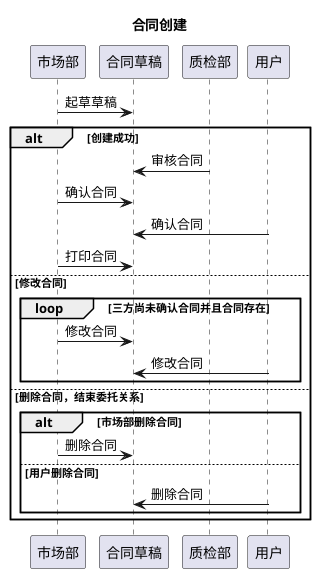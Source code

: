 @startuml 合同创建
title 合同创建

市场部->合同草稿:起草草稿

alt 创建成功

    质检部->合同草稿:审核合同
    市场部->合同草稿:确认合同
    用户->合同草稿:确认合同
    市场部->合同草稿:打印合同

else 修改合同
    loop 三方尚未确认合同并且合同存在
        市场部->合同草稿:修改合同
        用户->合同草稿:修改合同
    end

else 删除合同，结束委托关系
    alt 市场部删除合同
        市场部->合同草稿:删除合同
    else 用户删除合同
        用户->合同草稿:删除合同
    end

end
@enduml
